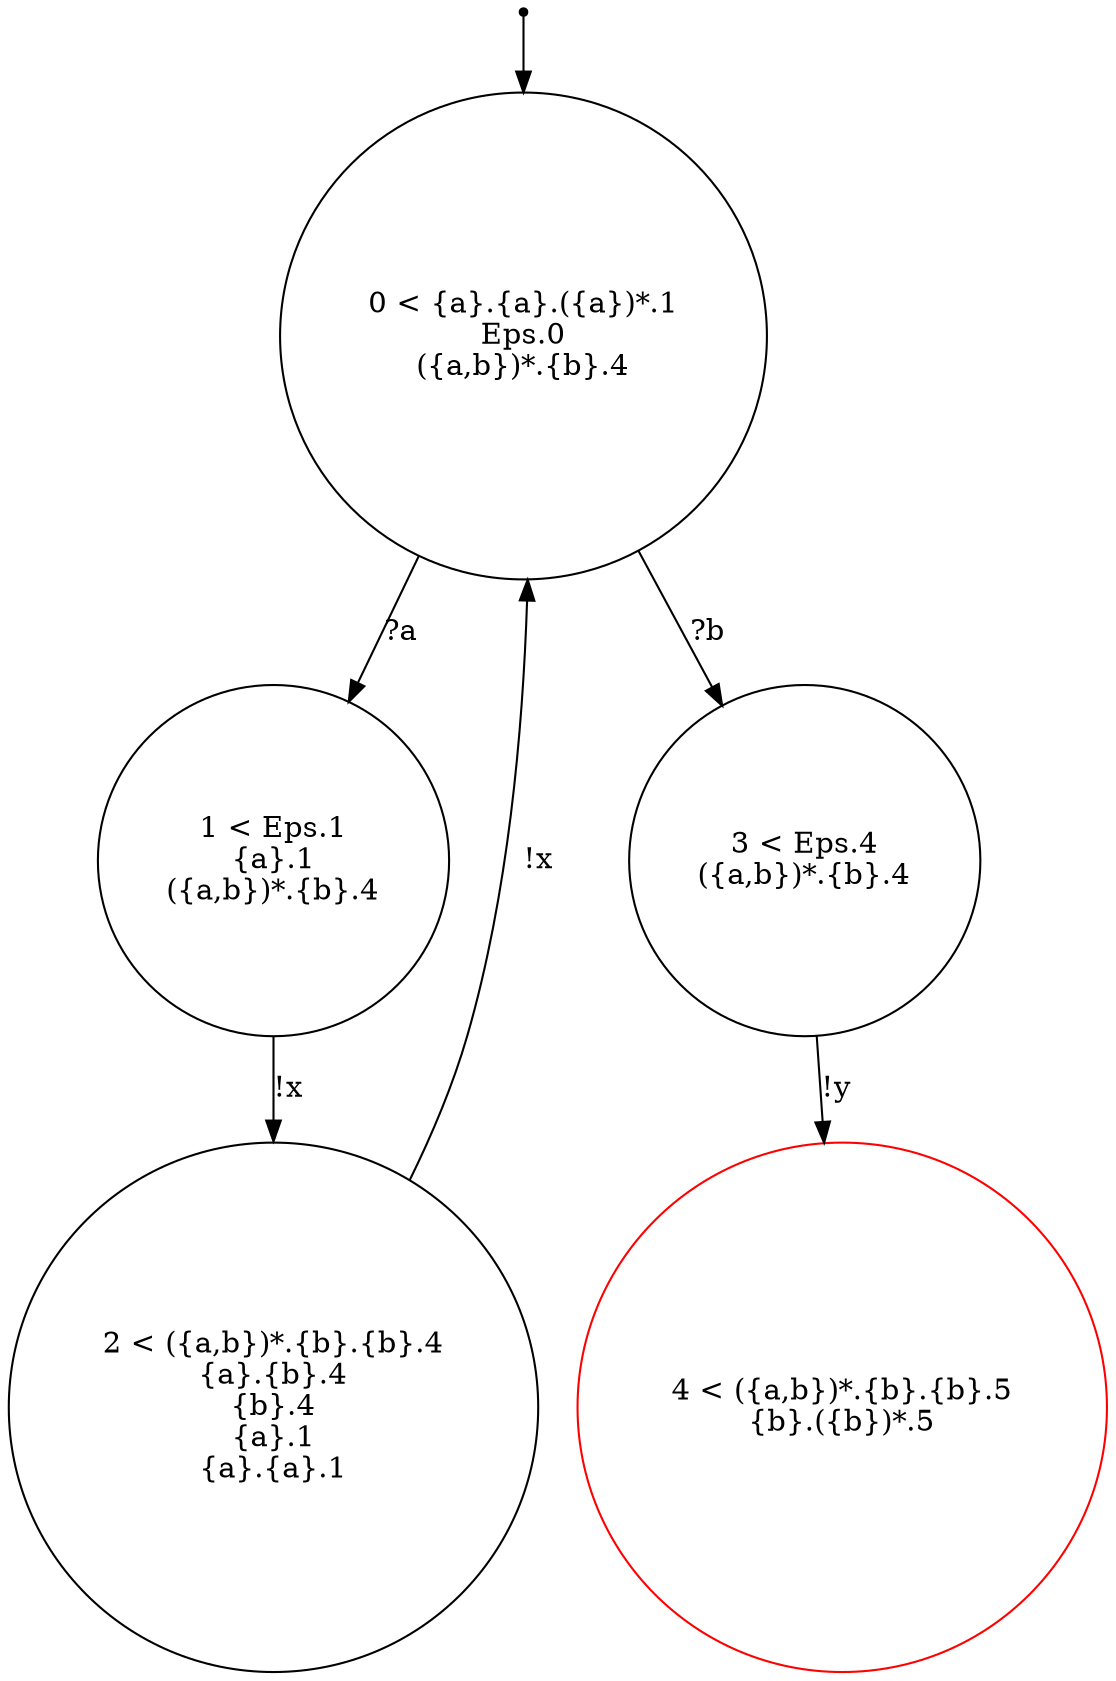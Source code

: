 digraph {
 node [shape=point] ENTRY
 node [shape=circle]
1 [label="1 < Eps.1
{a}.1
({a,b})*.{b}.4
"]
0 [label="0 < {a}.{a}.({a})*.1
Eps.0
({a,b})*.{b}.4
"]
3 [label="3 < Eps.4
({a,b})*.{b}.4
"]
4 [label="4 < ({a,b})*.{b}.{b}.5
{b}.({b})*.5
" color="red"]
2 [label="2 < ({a,b})*.{b}.{b}.4
{a}.{b}.4
{b}.4
{a}.1
{a}.{a}.1
"]
ENTRY -> 0
3 -> 4 [label="!y"]
0 -> 3 [label="?b"]
2 -> 0 [label="!x"]
1 -> 2 [label="!x"]
0 -> 1 [label="?a"]

}